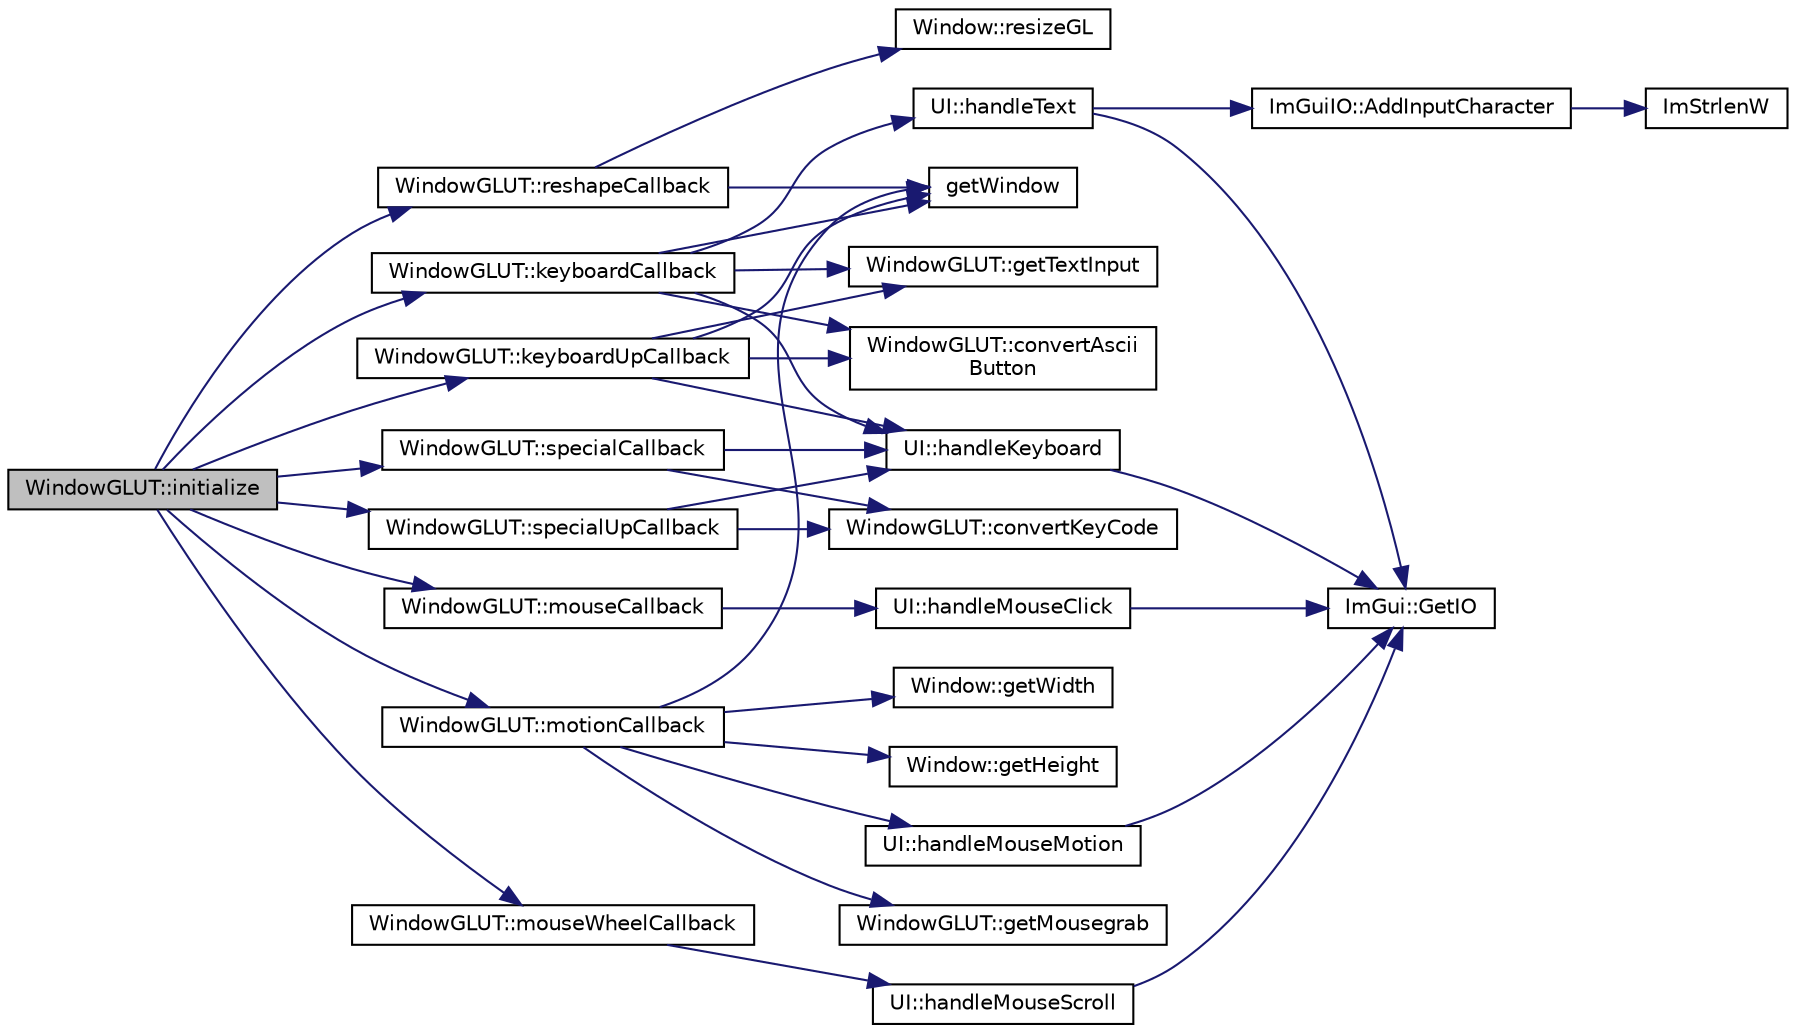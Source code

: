 digraph "WindowGLUT::initialize"
{
 // INTERACTIVE_SVG=YES
  edge [fontname="Helvetica",fontsize="10",labelfontname="Helvetica",labelfontsize="10"];
  node [fontname="Helvetica",fontsize="10",shape=record];
  rankdir="LR";
  Node1 [label="WindowGLUT::initialize",height=0.2,width=0.4,color="black", fillcolor="grey75", style="filled" fontcolor="black"];
  Node1 -> Node2 [color="midnightblue",fontsize="10",style="solid",fontname="Helvetica"];
  Node2 [label="WindowGLUT::reshapeCallback",height=0.2,width=0.4,color="black", fillcolor="white", style="filled",URL="$class_window_g_l_u_t.html#af05558538f50e20e171077444c251736"];
  Node2 -> Node3 [color="midnightblue",fontsize="10",style="solid",fontname="Helvetica"];
  Node3 [label="getWindow",height=0.2,width=0.4,color="black", fillcolor="white", style="filled",URL="$_window_8h.html#a569be9f3eab26d2ba994a32b75dc9896"];
  Node2 -> Node4 [color="midnightblue",fontsize="10",style="solid",fontname="Helvetica"];
  Node4 [label="Window::resizeGL",height=0.2,width=0.4,color="black", fillcolor="white", style="filled",URL="$class_window.html#a26586639e05d1d14b23bb9675976ba35"];
  Node1 -> Node5 [color="midnightblue",fontsize="10",style="solid",fontname="Helvetica"];
  Node5 [label="WindowGLUT::keyboardCallback",height=0.2,width=0.4,color="black", fillcolor="white", style="filled",URL="$class_window_g_l_u_t.html#abf1f978f4b71c0158d583bf6632856fa"];
  Node5 -> Node3 [color="midnightblue",fontsize="10",style="solid",fontname="Helvetica"];
  Node5 -> Node6 [color="midnightblue",fontsize="10",style="solid",fontname="Helvetica"];
  Node6 [label="WindowGLUT::getTextInput",height=0.2,width=0.4,color="black", fillcolor="white", style="filled",URL="$class_window_g_l_u_t.html#a4b60fb6c7e692199c4eccf9dfc34c397"];
  Node5 -> Node7 [color="midnightblue",fontsize="10",style="solid",fontname="Helvetica"];
  Node7 [label="UI::handleText",height=0.2,width=0.4,color="black", fillcolor="white", style="filled",URL="$class_u_i.html#a053c05f8377c4e7ce74eb8e71f82de1b"];
  Node7 -> Node8 [color="midnightblue",fontsize="10",style="solid",fontname="Helvetica"];
  Node8 [label="ImGui::GetIO",height=0.2,width=0.4,color="black", fillcolor="white", style="filled",URL="$namespace_im_gui.html#a3179e560812f878f3961ce803a5d9302"];
  Node7 -> Node9 [color="midnightblue",fontsize="10",style="solid",fontname="Helvetica"];
  Node9 [label="ImGuiIO::AddInputCharacter",height=0.2,width=0.4,color="black", fillcolor="white", style="filled",URL="$struct_im_gui_i_o.html#ad458ef207ced512968457d5827e84cfb"];
  Node9 -> Node10 [color="midnightblue",fontsize="10",style="solid",fontname="Helvetica"];
  Node10 [label="ImStrlenW",height=0.2,width=0.4,color="black", fillcolor="white", style="filled",URL="$imgui_8cpp.html#a3e0e967267e13dd09cc67ea35888245f"];
  Node5 -> Node11 [color="midnightblue",fontsize="10",style="solid",fontname="Helvetica"];
  Node11 [label="WindowGLUT::convertAscii\lButton",height=0.2,width=0.4,color="black", fillcolor="white", style="filled",URL="$class_window_g_l_u_t.html#ad00d172ec72e0fa5af294f4c12a208a9"];
  Node5 -> Node12 [color="midnightblue",fontsize="10",style="solid",fontname="Helvetica"];
  Node12 [label="UI::handleKeyboard",height=0.2,width=0.4,color="black", fillcolor="white", style="filled",URL="$class_u_i.html#a92e02937262f28f8a76f41b39ff6cce4"];
  Node12 -> Node8 [color="midnightblue",fontsize="10",style="solid",fontname="Helvetica"];
  Node1 -> Node13 [color="midnightblue",fontsize="10",style="solid",fontname="Helvetica"];
  Node13 [label="WindowGLUT::keyboardUpCallback",height=0.2,width=0.4,color="black", fillcolor="white", style="filled",URL="$class_window_g_l_u_t.html#af4b3851b0ee7b561f1874ad7b1334307"];
  Node13 -> Node3 [color="midnightblue",fontsize="10",style="solid",fontname="Helvetica"];
  Node13 -> Node6 [color="midnightblue",fontsize="10",style="solid",fontname="Helvetica"];
  Node13 -> Node11 [color="midnightblue",fontsize="10",style="solid",fontname="Helvetica"];
  Node13 -> Node12 [color="midnightblue",fontsize="10",style="solid",fontname="Helvetica"];
  Node1 -> Node14 [color="midnightblue",fontsize="10",style="solid",fontname="Helvetica"];
  Node14 [label="WindowGLUT::specialCallback",height=0.2,width=0.4,color="black", fillcolor="white", style="filled",URL="$class_window_g_l_u_t.html#ae156476254e0d08e2bd7291f374c7ada"];
  Node14 -> Node15 [color="midnightblue",fontsize="10",style="solid",fontname="Helvetica"];
  Node15 [label="WindowGLUT::convertKeyCode",height=0.2,width=0.4,color="black", fillcolor="white", style="filled",URL="$class_window_g_l_u_t.html#a8d4fd9836f5e86ef7c6119a2aa7624d4"];
  Node14 -> Node12 [color="midnightblue",fontsize="10",style="solid",fontname="Helvetica"];
  Node1 -> Node16 [color="midnightblue",fontsize="10",style="solid",fontname="Helvetica"];
  Node16 [label="WindowGLUT::specialUpCallback",height=0.2,width=0.4,color="black", fillcolor="white", style="filled",URL="$class_window_g_l_u_t.html#abe7f92d8ba63d874dbb0289ec33d09c8"];
  Node16 -> Node15 [color="midnightblue",fontsize="10",style="solid",fontname="Helvetica"];
  Node16 -> Node12 [color="midnightblue",fontsize="10",style="solid",fontname="Helvetica"];
  Node1 -> Node17 [color="midnightblue",fontsize="10",style="solid",fontname="Helvetica"];
  Node17 [label="WindowGLUT::mouseCallback",height=0.2,width=0.4,color="black", fillcolor="white", style="filled",URL="$class_window_g_l_u_t.html#a596258f51d6c7a00136812c1393ec448"];
  Node17 -> Node18 [color="midnightblue",fontsize="10",style="solid",fontname="Helvetica"];
  Node18 [label="UI::handleMouseClick",height=0.2,width=0.4,color="black", fillcolor="white", style="filled",URL="$class_u_i.html#a71b6f707231e6c90f7325fdbf65cb395"];
  Node18 -> Node8 [color="midnightblue",fontsize="10",style="solid",fontname="Helvetica"];
  Node1 -> Node19 [color="midnightblue",fontsize="10",style="solid",fontname="Helvetica"];
  Node19 [label="WindowGLUT::motionCallback",height=0.2,width=0.4,color="black", fillcolor="white", style="filled",URL="$class_window_g_l_u_t.html#a5873a3cefd9ec4859e85a3dfa8fbfcae"];
  Node19 -> Node20 [color="midnightblue",fontsize="10",style="solid",fontname="Helvetica"];
  Node20 [label="UI::handleMouseMotion",height=0.2,width=0.4,color="black", fillcolor="white", style="filled",URL="$class_u_i.html#a187a9cde3ce746420e028d257f5701b2"];
  Node20 -> Node8 [color="midnightblue",fontsize="10",style="solid",fontname="Helvetica"];
  Node19 -> Node3 [color="midnightblue",fontsize="10",style="solid",fontname="Helvetica"];
  Node19 -> Node21 [color="midnightblue",fontsize="10",style="solid",fontname="Helvetica"];
  Node21 [label="WindowGLUT::getMousegrab",height=0.2,width=0.4,color="black", fillcolor="white", style="filled",URL="$class_window_g_l_u_t.html#ae8fa98047a3c84da1354ff26c4d74a34"];
  Node19 -> Node22 [color="midnightblue",fontsize="10",style="solid",fontname="Helvetica"];
  Node22 [label="Window::getWidth",height=0.2,width=0.4,color="black", fillcolor="white", style="filled",URL="$class_window.html#a6f714e1f40bf559bf1af47c2b0524912"];
  Node19 -> Node23 [color="midnightblue",fontsize="10",style="solid",fontname="Helvetica"];
  Node23 [label="Window::getHeight",height=0.2,width=0.4,color="black", fillcolor="white", style="filled",URL="$class_window.html#a7551e3521743ba1201d0fad2c726dd3c"];
  Node1 -> Node24 [color="midnightblue",fontsize="10",style="solid",fontname="Helvetica"];
  Node24 [label="WindowGLUT::mouseWheelCallback",height=0.2,width=0.4,color="black", fillcolor="white", style="filled",URL="$class_window_g_l_u_t.html#ad385b57ac2242a965119710accd29e52"];
  Node24 -> Node25 [color="midnightblue",fontsize="10",style="solid",fontname="Helvetica"];
  Node25 [label="UI::handleMouseScroll",height=0.2,width=0.4,color="black", fillcolor="white", style="filled",URL="$class_u_i.html#a550490a16a68cdb541282596c713fdf5"];
  Node25 -> Node8 [color="midnightblue",fontsize="10",style="solid",fontname="Helvetica"];
}
